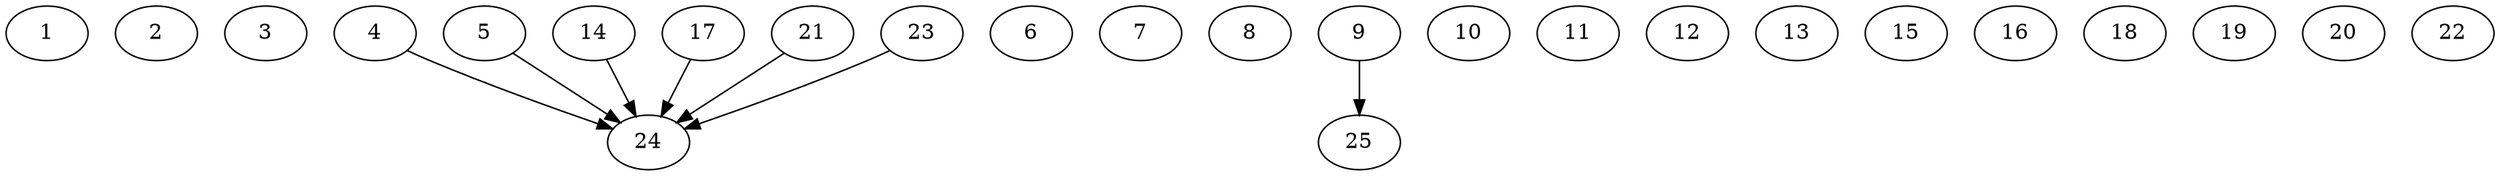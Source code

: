 // DAG automatically generated by daggen at Thu Oct  3 14:00:39 2019
// ./daggen --dot -n 25 --ccr 0.5 --fat 0.9 --regular 0.7 --density 0.7 --mindata 5242880 --maxdata 52428800 
digraph G {
  1 [size="15140864", alpha="0.02", expect_size="7570432"] 
  2 [size="84604928", alpha="0.06", expect_size="42302464"] 
  3 [size="101079040", alpha="0.06", expect_size="50539520"] 
  4 [size="62171136", alpha="0.13", expect_size="31085568"] 
  4 -> 24 [size ="31085568"]
  5 [size="31338496", alpha="0.04", expect_size="15669248"] 
  5 -> 24 [size ="15669248"]
  6 [size="77389824", alpha="0.06", expect_size="38694912"] 
  7 [size="43483136", alpha="0.08", expect_size="21741568"] 
  8 [size="35567616", alpha="0.12", expect_size="17783808"] 
  9 [size="43036672", alpha="0.18", expect_size="21518336"] 
  9 -> 25 [size ="21518336"]
  10 [size="66947072", alpha="0.18", expect_size="33473536"] 
  11 [size="34496512", alpha="0.09", expect_size="17248256"] 
  12 [size="44699648", alpha="0.19", expect_size="22349824"] 
  13 [size="73197568", alpha="0.03", expect_size="36598784"] 
  14 [size="101996544", alpha="0.15", expect_size="50998272"] 
  14 -> 24 [size ="50998272"]
  15 [size="67536896", alpha="0.18", expect_size="33768448"] 
  16 [size="87474176", alpha="0.10", expect_size="43737088"] 
  17 [size="22192128", alpha="0.11", expect_size="11096064"] 
  17 -> 24 [size ="11096064"]
  18 [size="58001408", alpha="0.02", expect_size="29000704"] 
  19 [size="21592064", alpha="0.09", expect_size="10796032"] 
  20 [size="12175360", alpha="0.07", expect_size="6087680"] 
  21 [size="95461376", alpha="0.05", expect_size="47730688"] 
  21 -> 24 [size ="47730688"]
  22 [size="44388352", alpha="0.19", expect_size="22194176"] 
  23 [size="38060032", alpha="0.12", expect_size="19030016"] 
  23 -> 24 [size ="19030016"]
  24 [size="50059264", alpha="0.16", expect_size="25029632"] 
  25 [size="28084224", alpha="0.05", expect_size="14042112"] 
}
